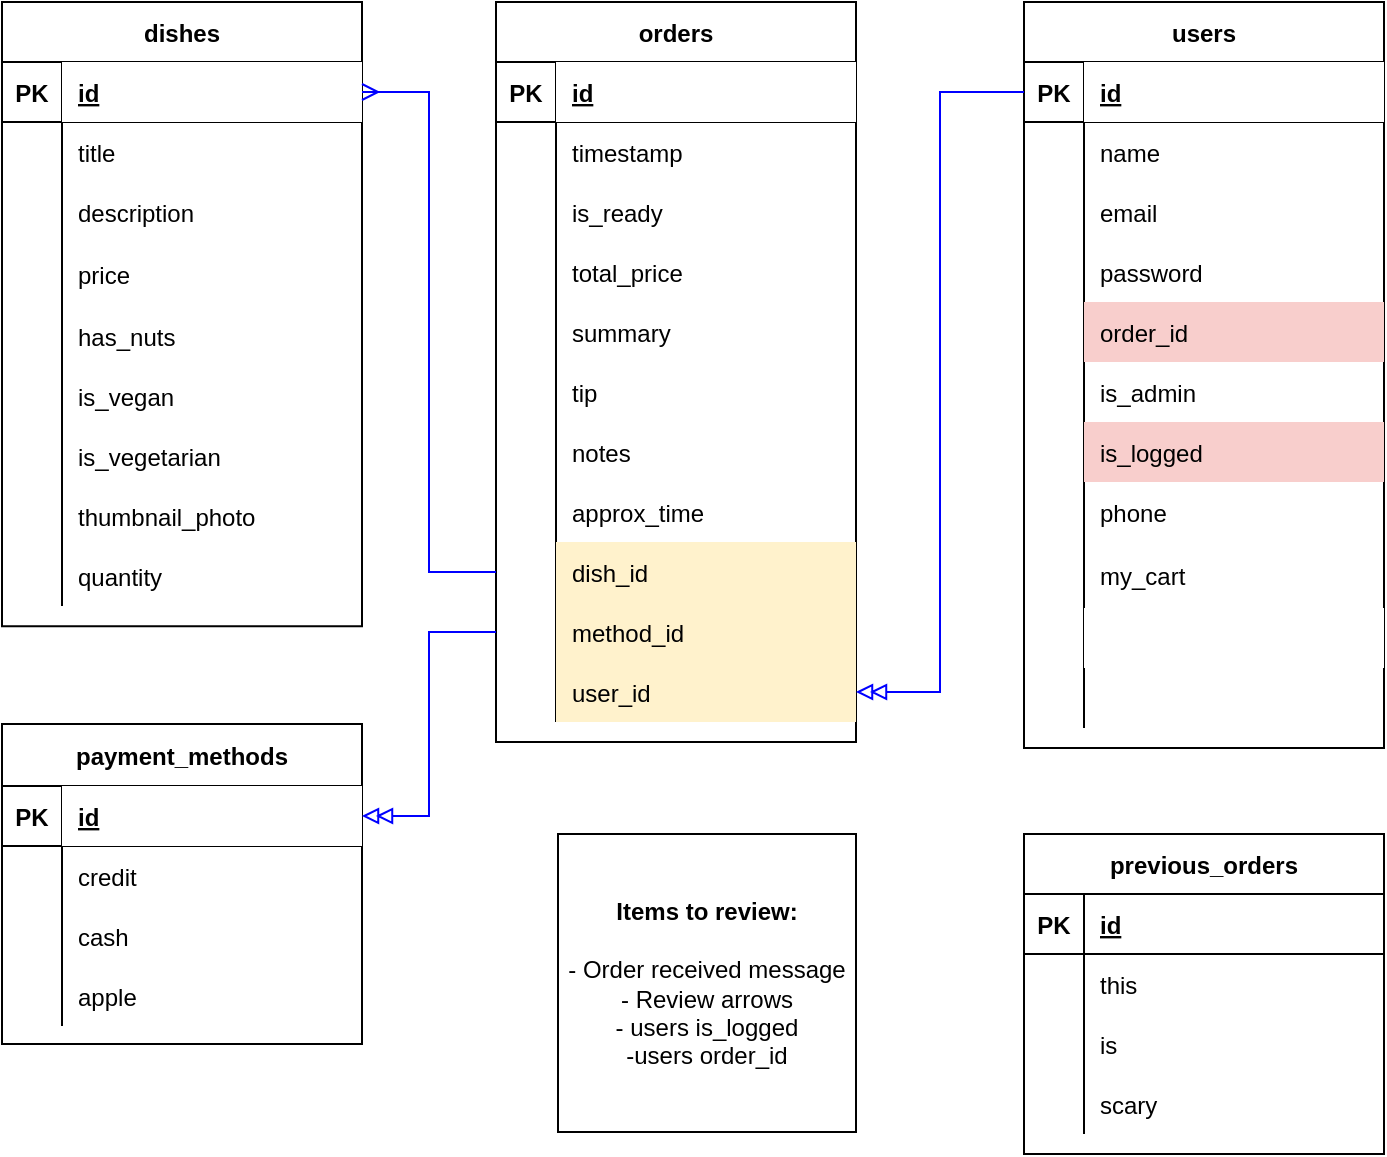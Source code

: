 <mxfile version="19.0.0" type="device"><diagram id="R2lEEEUBdFMjLlhIrx00" name="Page-1"><mxGraphModel dx="1106" dy="783" grid="0" gridSize="10" guides="1" tooltips="1" connect="1" arrows="1" fold="1" page="1" pageScale="1" pageWidth="850" pageHeight="1100" math="0" shadow="0" extFonts="Permanent Marker^https://fonts.googleapis.com/css?family=Permanent+Marker"><root><mxCell id="0"/><mxCell id="1" parent="0"/><mxCell id="Wqcod6n5LguFpWL9tVnC-1" value="users" style="shape=table;startSize=30;container=1;collapsible=1;childLayout=tableLayout;fixedRows=1;rowLines=0;fontStyle=1;align=center;resizeLast=1;" vertex="1" parent="1"><mxGeometry x="591" y="39" width="180" height="372.958" as="geometry"/></mxCell><mxCell id="Wqcod6n5LguFpWL9tVnC-2" value="" style="shape=tableRow;horizontal=0;startSize=0;swimlaneHead=0;swimlaneBody=0;fillColor=none;collapsible=0;dropTarget=0;points=[[0,0.5],[1,0.5]];portConstraint=eastwest;top=0;left=0;right=0;bottom=1;" vertex="1" parent="Wqcod6n5LguFpWL9tVnC-1"><mxGeometry y="30" width="180" height="30" as="geometry"/></mxCell><mxCell id="Wqcod6n5LguFpWL9tVnC-3" value="PK" style="shape=partialRectangle;connectable=0;fillColor=none;top=0;left=0;bottom=0;right=0;fontStyle=1;overflow=hidden;" vertex="1" parent="Wqcod6n5LguFpWL9tVnC-2"><mxGeometry width="30" height="30" as="geometry"><mxRectangle width="30" height="30" as="alternateBounds"/></mxGeometry></mxCell><mxCell id="Wqcod6n5LguFpWL9tVnC-4" value="id" style="shape=partialRectangle;connectable=0;top=0;left=0;bottom=0;right=0;align=left;spacingLeft=6;fontStyle=5;overflow=hidden;" vertex="1" parent="Wqcod6n5LguFpWL9tVnC-2"><mxGeometry x="30" width="150" height="30" as="geometry"><mxRectangle width="150" height="30" as="alternateBounds"/></mxGeometry></mxCell><mxCell id="Wqcod6n5LguFpWL9tVnC-5" value="" style="shape=tableRow;horizontal=0;startSize=0;swimlaneHead=0;swimlaneBody=0;fillColor=none;collapsible=0;dropTarget=0;points=[[0,0.5],[1,0.5]];portConstraint=eastwest;top=0;left=0;right=0;bottom=0;" vertex="1" parent="Wqcod6n5LguFpWL9tVnC-1"><mxGeometry y="60" width="180" height="30" as="geometry"/></mxCell><mxCell id="Wqcod6n5LguFpWL9tVnC-6" value="" style="shape=partialRectangle;connectable=0;fillColor=none;top=0;left=0;bottom=0;right=0;editable=1;overflow=hidden;" vertex="1" parent="Wqcod6n5LguFpWL9tVnC-5"><mxGeometry width="30" height="30" as="geometry"><mxRectangle width="30" height="30" as="alternateBounds"/></mxGeometry></mxCell><mxCell id="Wqcod6n5LguFpWL9tVnC-7" value="name" style="shape=partialRectangle;connectable=0;fillColor=none;top=0;left=0;bottom=0;right=0;align=left;spacingLeft=6;overflow=hidden;" vertex="1" parent="Wqcod6n5LguFpWL9tVnC-5"><mxGeometry x="30" width="150" height="30" as="geometry"><mxRectangle width="150" height="30" as="alternateBounds"/></mxGeometry></mxCell><mxCell id="Wqcod6n5LguFpWL9tVnC-8" value="" style="shape=tableRow;horizontal=0;startSize=0;swimlaneHead=0;swimlaneBody=0;fillColor=none;collapsible=0;dropTarget=0;points=[[0,0.5],[1,0.5]];portConstraint=eastwest;top=0;left=0;right=0;bottom=0;" vertex="1" parent="Wqcod6n5LguFpWL9tVnC-1"><mxGeometry y="90" width="180" height="30" as="geometry"/></mxCell><mxCell id="Wqcod6n5LguFpWL9tVnC-9" value="" style="shape=partialRectangle;connectable=0;fillColor=none;top=0;left=0;bottom=0;right=0;editable=1;overflow=hidden;" vertex="1" parent="Wqcod6n5LguFpWL9tVnC-8"><mxGeometry width="30" height="30" as="geometry"><mxRectangle width="30" height="30" as="alternateBounds"/></mxGeometry></mxCell><mxCell id="Wqcod6n5LguFpWL9tVnC-10" value="email" style="shape=partialRectangle;connectable=0;fillColor=none;top=0;left=0;bottom=0;right=0;align=left;spacingLeft=6;overflow=hidden;" vertex="1" parent="Wqcod6n5LguFpWL9tVnC-8"><mxGeometry x="30" width="150" height="30" as="geometry"><mxRectangle width="150" height="30" as="alternateBounds"/></mxGeometry></mxCell><mxCell id="Wqcod6n5LguFpWL9tVnC-11" value="" style="shape=tableRow;horizontal=0;startSize=0;swimlaneHead=0;swimlaneBody=0;fillColor=none;collapsible=0;dropTarget=0;points=[[0,0.5],[1,0.5]];portConstraint=eastwest;top=0;left=0;right=0;bottom=0;" vertex="1" parent="Wqcod6n5LguFpWL9tVnC-1"><mxGeometry y="120" width="180" height="30" as="geometry"/></mxCell><mxCell id="Wqcod6n5LguFpWL9tVnC-12" value="" style="shape=partialRectangle;connectable=0;fillColor=none;top=0;left=0;bottom=0;right=0;editable=1;overflow=hidden;" vertex="1" parent="Wqcod6n5LguFpWL9tVnC-11"><mxGeometry width="30" height="30" as="geometry"><mxRectangle width="30" height="30" as="alternateBounds"/></mxGeometry></mxCell><mxCell id="Wqcod6n5LguFpWL9tVnC-13" value="password" style="shape=partialRectangle;connectable=0;fillColor=none;top=0;left=0;bottom=0;right=0;align=left;spacingLeft=6;overflow=hidden;" vertex="1" parent="Wqcod6n5LguFpWL9tVnC-11"><mxGeometry x="30" width="150" height="30" as="geometry"><mxRectangle width="150" height="30" as="alternateBounds"/></mxGeometry></mxCell><mxCell id="Wqcod6n5LguFpWL9tVnC-40" style="shape=tableRow;horizontal=0;startSize=0;swimlaneHead=0;swimlaneBody=0;fillColor=none;collapsible=0;dropTarget=0;points=[[0,0.5],[1,0.5]];portConstraint=eastwest;top=0;left=0;right=0;bottom=0;" vertex="1" parent="Wqcod6n5LguFpWL9tVnC-1"><mxGeometry y="150" width="180" height="30" as="geometry"/></mxCell><mxCell id="Wqcod6n5LguFpWL9tVnC-41" style="shape=partialRectangle;connectable=0;fillColor=none;top=0;left=0;bottom=0;right=0;editable=1;overflow=hidden;" vertex="1" parent="Wqcod6n5LguFpWL9tVnC-40"><mxGeometry width="30" height="30" as="geometry"><mxRectangle width="30" height="30" as="alternateBounds"/></mxGeometry></mxCell><mxCell id="Wqcod6n5LguFpWL9tVnC-42" value="order_id" style="shape=partialRectangle;connectable=0;fillColor=#f8cecc;top=0;left=0;bottom=0;right=0;align=left;spacingLeft=6;overflow=hidden;strokeColor=#b85450;" vertex="1" parent="Wqcod6n5LguFpWL9tVnC-40"><mxGeometry x="30" width="150" height="30" as="geometry"><mxRectangle width="150" height="30" as="alternateBounds"/></mxGeometry></mxCell><mxCell id="Wqcod6n5LguFpWL9tVnC-43" style="shape=tableRow;horizontal=0;startSize=0;swimlaneHead=0;swimlaneBody=0;fillColor=none;collapsible=0;dropTarget=0;points=[[0,0.5],[1,0.5]];portConstraint=eastwest;top=0;left=0;right=0;bottom=0;" vertex="1" parent="Wqcod6n5LguFpWL9tVnC-1"><mxGeometry y="180" width="180" height="30" as="geometry"/></mxCell><mxCell id="Wqcod6n5LguFpWL9tVnC-44" style="shape=partialRectangle;connectable=0;fillColor=none;top=0;left=0;bottom=0;right=0;editable=1;overflow=hidden;" vertex="1" parent="Wqcod6n5LguFpWL9tVnC-43"><mxGeometry width="30" height="30" as="geometry"><mxRectangle width="30" height="30" as="alternateBounds"/></mxGeometry></mxCell><mxCell id="Wqcod6n5LguFpWL9tVnC-45" value="is_admin" style="shape=partialRectangle;connectable=0;fillColor=none;top=0;left=0;bottom=0;right=0;align=left;spacingLeft=6;overflow=hidden;" vertex="1" parent="Wqcod6n5LguFpWL9tVnC-43"><mxGeometry x="30" width="150" height="30" as="geometry"><mxRectangle width="150" height="30" as="alternateBounds"/></mxGeometry></mxCell><mxCell id="Wqcod6n5LguFpWL9tVnC-46" style="shape=tableRow;horizontal=0;startSize=0;swimlaneHead=0;swimlaneBody=0;fillColor=none;collapsible=0;dropTarget=0;points=[[0,0.5],[1,0.5]];portConstraint=eastwest;top=0;left=0;right=0;bottom=0;" vertex="1" parent="Wqcod6n5LguFpWL9tVnC-1"><mxGeometry y="210" width="180" height="30" as="geometry"/></mxCell><mxCell id="Wqcod6n5LguFpWL9tVnC-47" style="shape=partialRectangle;connectable=0;fillColor=none;top=0;left=0;bottom=0;right=0;editable=1;overflow=hidden;" vertex="1" parent="Wqcod6n5LguFpWL9tVnC-46"><mxGeometry width="30" height="30" as="geometry"><mxRectangle width="30" height="30" as="alternateBounds"/></mxGeometry></mxCell><mxCell id="Wqcod6n5LguFpWL9tVnC-48" value="is_logged" style="shape=partialRectangle;connectable=0;fillColor=#f8cecc;top=0;left=0;bottom=0;right=0;align=left;spacingLeft=6;overflow=hidden;strokeColor=#b85450;" vertex="1" parent="Wqcod6n5LguFpWL9tVnC-46"><mxGeometry x="30" width="150" height="30" as="geometry"><mxRectangle width="150" height="30" as="alternateBounds"/></mxGeometry></mxCell><mxCell id="Wqcod6n5LguFpWL9tVnC-77" style="shape=tableRow;horizontal=0;startSize=0;swimlaneHead=0;swimlaneBody=0;fillColor=none;collapsible=0;dropTarget=0;points=[[0,0.5],[1,0.5]];portConstraint=eastwest;top=0;left=0;right=0;bottom=0;" vertex="1" parent="Wqcod6n5LguFpWL9tVnC-1"><mxGeometry y="240" width="180" height="30" as="geometry"/></mxCell><mxCell id="Wqcod6n5LguFpWL9tVnC-78" style="shape=partialRectangle;connectable=0;fillColor=none;top=0;left=0;bottom=0;right=0;editable=1;overflow=hidden;" vertex="1" parent="Wqcod6n5LguFpWL9tVnC-77"><mxGeometry width="30" height="30" as="geometry"><mxRectangle width="30" height="30" as="alternateBounds"/></mxGeometry></mxCell><mxCell id="Wqcod6n5LguFpWL9tVnC-79" value="phone" style="shape=partialRectangle;connectable=0;fillColor=none;top=0;left=0;bottom=0;right=0;align=left;spacingLeft=6;overflow=hidden;" vertex="1" parent="Wqcod6n5LguFpWL9tVnC-77"><mxGeometry x="30" width="150" height="30" as="geometry"><mxRectangle width="150" height="30" as="alternateBounds"/></mxGeometry></mxCell><mxCell id="Wqcod6n5LguFpWL9tVnC-80" style="shape=tableRow;horizontal=0;startSize=0;swimlaneHead=0;swimlaneBody=0;fillColor=none;collapsible=0;dropTarget=0;points=[[0,0.5],[1,0.5]];portConstraint=eastwest;top=0;left=0;right=0;bottom=0;" vertex="1" parent="Wqcod6n5LguFpWL9tVnC-1"><mxGeometry y="270" width="180" height="33" as="geometry"/></mxCell><mxCell id="Wqcod6n5LguFpWL9tVnC-81" style="shape=partialRectangle;connectable=0;fillColor=none;top=0;left=0;bottom=0;right=0;editable=1;overflow=hidden;" vertex="1" parent="Wqcod6n5LguFpWL9tVnC-80"><mxGeometry width="30" height="33" as="geometry"><mxRectangle width="30" height="33" as="alternateBounds"/></mxGeometry></mxCell><mxCell id="Wqcod6n5LguFpWL9tVnC-82" value="my_cart" style="shape=partialRectangle;connectable=0;fillColor=none;top=0;left=0;bottom=0;right=0;align=left;spacingLeft=6;overflow=hidden;" vertex="1" parent="Wqcod6n5LguFpWL9tVnC-80"><mxGeometry x="30" width="150" height="33" as="geometry"><mxRectangle width="150" height="33" as="alternateBounds"/></mxGeometry></mxCell><mxCell id="Wqcod6n5LguFpWL9tVnC-83" style="shape=tableRow;horizontal=0;startSize=0;swimlaneHead=0;swimlaneBody=0;fillColor=none;collapsible=0;dropTarget=0;points=[[0,0.5],[1,0.5]];portConstraint=eastwest;top=0;left=0;right=0;bottom=0;" vertex="1" parent="Wqcod6n5LguFpWL9tVnC-1"><mxGeometry y="303" width="180" height="30" as="geometry"/></mxCell><mxCell id="Wqcod6n5LguFpWL9tVnC-84" style="shape=partialRectangle;connectable=0;fillColor=none;top=0;left=0;bottom=0;right=0;editable=1;overflow=hidden;" vertex="1" parent="Wqcod6n5LguFpWL9tVnC-83"><mxGeometry width="30" height="30" as="geometry"><mxRectangle width="30" height="30" as="alternateBounds"/></mxGeometry></mxCell><mxCell id="Wqcod6n5LguFpWL9tVnC-85" value="" style="shape=partialRectangle;connectable=0;top=0;left=0;bottom=0;right=0;align=left;spacingLeft=6;overflow=hidden;" vertex="1" parent="Wqcod6n5LguFpWL9tVnC-83"><mxGeometry x="30" width="150" height="30" as="geometry"><mxRectangle width="150" height="30" as="alternateBounds"/></mxGeometry></mxCell><mxCell id="Wqcod6n5LguFpWL9tVnC-86" style="shape=tableRow;horizontal=0;startSize=0;swimlaneHead=0;swimlaneBody=0;fillColor=none;collapsible=0;dropTarget=0;points=[[0,0.5],[1,0.5]];portConstraint=eastwest;top=0;left=0;right=0;bottom=0;" vertex="1" parent="Wqcod6n5LguFpWL9tVnC-1"><mxGeometry y="333" width="180" height="30" as="geometry"/></mxCell><mxCell id="Wqcod6n5LguFpWL9tVnC-87" style="shape=partialRectangle;connectable=0;fillColor=none;top=0;left=0;bottom=0;right=0;editable=1;overflow=hidden;" vertex="1" parent="Wqcod6n5LguFpWL9tVnC-86"><mxGeometry width="30" height="30" as="geometry"><mxRectangle width="30" height="30" as="alternateBounds"/></mxGeometry></mxCell><mxCell id="Wqcod6n5LguFpWL9tVnC-88" style="shape=partialRectangle;connectable=0;fillColor=none;top=0;left=0;bottom=0;right=0;align=left;spacingLeft=6;overflow=hidden;" vertex="1" parent="Wqcod6n5LguFpWL9tVnC-86"><mxGeometry x="30" width="150" height="30" as="geometry"><mxRectangle width="150" height="30" as="alternateBounds"/></mxGeometry></mxCell><mxCell id="Wqcod6n5LguFpWL9tVnC-14" value="dishes" style="shape=table;startSize=30;container=1;collapsible=1;childLayout=tableLayout;fixedRows=1;rowLines=0;fontStyle=1;align=center;resizeLast=1;" vertex="1" parent="1"><mxGeometry x="80" y="39" width="180" height="312.125" as="geometry"/></mxCell><mxCell id="Wqcod6n5LguFpWL9tVnC-15" value="" style="shape=tableRow;horizontal=0;startSize=0;swimlaneHead=0;swimlaneBody=0;fillColor=none;collapsible=0;dropTarget=0;points=[[0,0.5],[1,0.5]];portConstraint=eastwest;top=0;left=0;right=0;bottom=1;" vertex="1" parent="Wqcod6n5LguFpWL9tVnC-14"><mxGeometry y="30" width="180" height="30" as="geometry"/></mxCell><mxCell id="Wqcod6n5LguFpWL9tVnC-16" value="PK" style="shape=partialRectangle;connectable=0;fillColor=none;top=0;left=0;bottom=0;right=0;fontStyle=1;overflow=hidden;" vertex="1" parent="Wqcod6n5LguFpWL9tVnC-15"><mxGeometry width="30" height="30" as="geometry"><mxRectangle width="30" height="30" as="alternateBounds"/></mxGeometry></mxCell><mxCell id="Wqcod6n5LguFpWL9tVnC-17" value="id" style="shape=partialRectangle;connectable=0;top=0;left=0;bottom=0;right=0;align=left;spacingLeft=6;fontStyle=5;overflow=hidden;" vertex="1" parent="Wqcod6n5LguFpWL9tVnC-15"><mxGeometry x="30" width="150" height="30" as="geometry"><mxRectangle width="150" height="30" as="alternateBounds"/></mxGeometry></mxCell><mxCell id="Wqcod6n5LguFpWL9tVnC-18" value="" style="shape=tableRow;horizontal=0;startSize=0;swimlaneHead=0;swimlaneBody=0;fillColor=none;collapsible=0;dropTarget=0;points=[[0,0.5],[1,0.5]];portConstraint=eastwest;top=0;left=0;right=0;bottom=0;" vertex="1" parent="Wqcod6n5LguFpWL9tVnC-14"><mxGeometry y="60" width="180" height="30" as="geometry"/></mxCell><mxCell id="Wqcod6n5LguFpWL9tVnC-19" value="" style="shape=partialRectangle;connectable=0;fillColor=none;top=0;left=0;bottom=0;right=0;editable=1;overflow=hidden;" vertex="1" parent="Wqcod6n5LguFpWL9tVnC-18"><mxGeometry width="30" height="30" as="geometry"><mxRectangle width="30" height="30" as="alternateBounds"/></mxGeometry></mxCell><mxCell id="Wqcod6n5LguFpWL9tVnC-20" value="title" style="shape=partialRectangle;connectable=0;fillColor=none;top=0;left=0;bottom=0;right=0;align=left;spacingLeft=6;overflow=hidden;" vertex="1" parent="Wqcod6n5LguFpWL9tVnC-18"><mxGeometry x="30" width="150" height="30" as="geometry"><mxRectangle width="150" height="30" as="alternateBounds"/></mxGeometry></mxCell><mxCell id="Wqcod6n5LguFpWL9tVnC-21" value="" style="shape=tableRow;horizontal=0;startSize=0;swimlaneHead=0;swimlaneBody=0;fillColor=none;collapsible=0;dropTarget=0;points=[[0,0.5],[1,0.5]];portConstraint=eastwest;top=0;left=0;right=0;bottom=0;" vertex="1" parent="Wqcod6n5LguFpWL9tVnC-14"><mxGeometry y="90" width="180" height="30" as="geometry"/></mxCell><mxCell id="Wqcod6n5LguFpWL9tVnC-22" value="" style="shape=partialRectangle;connectable=0;fillColor=none;top=0;left=0;bottom=0;right=0;editable=1;overflow=hidden;" vertex="1" parent="Wqcod6n5LguFpWL9tVnC-21"><mxGeometry width="30" height="30" as="geometry"><mxRectangle width="30" height="30" as="alternateBounds"/></mxGeometry></mxCell><mxCell id="Wqcod6n5LguFpWL9tVnC-23" value="description" style="shape=partialRectangle;connectable=0;fillColor=none;top=0;left=0;bottom=0;right=0;align=left;spacingLeft=6;overflow=hidden;" vertex="1" parent="Wqcod6n5LguFpWL9tVnC-21"><mxGeometry x="30" width="150" height="30" as="geometry"><mxRectangle width="150" height="30" as="alternateBounds"/></mxGeometry></mxCell><mxCell id="Wqcod6n5LguFpWL9tVnC-24" value="" style="shape=tableRow;horizontal=0;startSize=0;swimlaneHead=0;swimlaneBody=0;fillColor=none;collapsible=0;dropTarget=0;points=[[0,0.5],[1,0.5]];portConstraint=eastwest;top=0;left=0;right=0;bottom=0;" vertex="1" parent="Wqcod6n5LguFpWL9tVnC-14"><mxGeometry y="120" width="180" height="32" as="geometry"/></mxCell><mxCell id="Wqcod6n5LguFpWL9tVnC-25" value="" style="shape=partialRectangle;connectable=0;fillColor=none;top=0;left=0;bottom=0;right=0;editable=1;overflow=hidden;" vertex="1" parent="Wqcod6n5LguFpWL9tVnC-24"><mxGeometry width="30" height="32" as="geometry"><mxRectangle width="30" height="32" as="alternateBounds"/></mxGeometry></mxCell><mxCell id="Wqcod6n5LguFpWL9tVnC-26" value="price" style="shape=partialRectangle;connectable=0;fillColor=none;top=0;left=0;bottom=0;right=0;align=left;spacingLeft=6;overflow=hidden;" vertex="1" parent="Wqcod6n5LguFpWL9tVnC-24"><mxGeometry x="30" width="150" height="32" as="geometry"><mxRectangle width="150" height="32" as="alternateBounds"/></mxGeometry></mxCell><mxCell id="Wqcod6n5LguFpWL9tVnC-50" style="shape=tableRow;horizontal=0;startSize=0;swimlaneHead=0;swimlaneBody=0;fillColor=none;collapsible=0;dropTarget=0;points=[[0,0.5],[1,0.5]];portConstraint=eastwest;top=0;left=0;right=0;bottom=0;" vertex="1" parent="Wqcod6n5LguFpWL9tVnC-14"><mxGeometry y="152" width="180" height="30" as="geometry"/></mxCell><mxCell id="Wqcod6n5LguFpWL9tVnC-51" style="shape=partialRectangle;connectable=0;fillColor=none;top=0;left=0;bottom=0;right=0;editable=1;overflow=hidden;" vertex="1" parent="Wqcod6n5LguFpWL9tVnC-50"><mxGeometry width="30" height="30" as="geometry"><mxRectangle width="30" height="30" as="alternateBounds"/></mxGeometry></mxCell><mxCell id="Wqcod6n5LguFpWL9tVnC-52" value="has_nuts" style="shape=partialRectangle;connectable=0;fillColor=none;top=0;left=0;bottom=0;right=0;align=left;spacingLeft=6;overflow=hidden;" vertex="1" parent="Wqcod6n5LguFpWL9tVnC-50"><mxGeometry x="30" width="150" height="30" as="geometry"><mxRectangle width="150" height="30" as="alternateBounds"/></mxGeometry></mxCell><mxCell id="Wqcod6n5LguFpWL9tVnC-53" style="shape=tableRow;horizontal=0;startSize=0;swimlaneHead=0;swimlaneBody=0;fillColor=none;collapsible=0;dropTarget=0;points=[[0,0.5],[1,0.5]];portConstraint=eastwest;top=0;left=0;right=0;bottom=0;" vertex="1" parent="Wqcod6n5LguFpWL9tVnC-14"><mxGeometry y="182" width="180" height="30" as="geometry"/></mxCell><mxCell id="Wqcod6n5LguFpWL9tVnC-54" style="shape=partialRectangle;connectable=0;fillColor=none;top=0;left=0;bottom=0;right=0;editable=1;overflow=hidden;" vertex="1" parent="Wqcod6n5LguFpWL9tVnC-53"><mxGeometry width="30" height="30" as="geometry"><mxRectangle width="30" height="30" as="alternateBounds"/></mxGeometry></mxCell><mxCell id="Wqcod6n5LguFpWL9tVnC-55" value="is_vegan" style="shape=partialRectangle;connectable=0;fillColor=none;top=0;left=0;bottom=0;right=0;align=left;spacingLeft=6;overflow=hidden;" vertex="1" parent="Wqcod6n5LguFpWL9tVnC-53"><mxGeometry x="30" width="150" height="30" as="geometry"><mxRectangle width="150" height="30" as="alternateBounds"/></mxGeometry></mxCell><mxCell id="Wqcod6n5LguFpWL9tVnC-56" style="shape=tableRow;horizontal=0;startSize=0;swimlaneHead=0;swimlaneBody=0;fillColor=none;collapsible=0;dropTarget=0;points=[[0,0.5],[1,0.5]];portConstraint=eastwest;top=0;left=0;right=0;bottom=0;" vertex="1" parent="Wqcod6n5LguFpWL9tVnC-14"><mxGeometry y="212" width="180" height="30" as="geometry"/></mxCell><mxCell id="Wqcod6n5LguFpWL9tVnC-57" style="shape=partialRectangle;connectable=0;fillColor=none;top=0;left=0;bottom=0;right=0;editable=1;overflow=hidden;" vertex="1" parent="Wqcod6n5LguFpWL9tVnC-56"><mxGeometry width="30" height="30" as="geometry"><mxRectangle width="30" height="30" as="alternateBounds"/></mxGeometry></mxCell><mxCell id="Wqcod6n5LguFpWL9tVnC-58" value="is_vegetarian" style="shape=partialRectangle;connectable=0;fillColor=none;top=0;left=0;bottom=0;right=0;align=left;spacingLeft=6;overflow=hidden;" vertex="1" parent="Wqcod6n5LguFpWL9tVnC-56"><mxGeometry x="30" width="150" height="30" as="geometry"><mxRectangle width="150" height="30" as="alternateBounds"/></mxGeometry></mxCell><mxCell id="Wqcod6n5LguFpWL9tVnC-59" style="shape=tableRow;horizontal=0;startSize=0;swimlaneHead=0;swimlaneBody=0;fillColor=none;collapsible=0;dropTarget=0;points=[[0,0.5],[1,0.5]];portConstraint=eastwest;top=0;left=0;right=0;bottom=0;" vertex="1" parent="Wqcod6n5LguFpWL9tVnC-14"><mxGeometry y="242" width="180" height="30" as="geometry"/></mxCell><mxCell id="Wqcod6n5LguFpWL9tVnC-60" style="shape=partialRectangle;connectable=0;fillColor=none;top=0;left=0;bottom=0;right=0;editable=1;overflow=hidden;" vertex="1" parent="Wqcod6n5LguFpWL9tVnC-59"><mxGeometry width="30" height="30" as="geometry"><mxRectangle width="30" height="30" as="alternateBounds"/></mxGeometry></mxCell><mxCell id="Wqcod6n5LguFpWL9tVnC-61" value="thumbnail_photo" style="shape=partialRectangle;connectable=0;fillColor=none;top=0;left=0;bottom=0;right=0;align=left;spacingLeft=6;overflow=hidden;" vertex="1" parent="Wqcod6n5LguFpWL9tVnC-59"><mxGeometry x="30" width="150" height="30" as="geometry"><mxRectangle width="150" height="30" as="alternateBounds"/></mxGeometry></mxCell><mxCell id="Wqcod6n5LguFpWL9tVnC-62" style="shape=tableRow;horizontal=0;startSize=0;swimlaneHead=0;swimlaneBody=0;fillColor=none;collapsible=0;dropTarget=0;points=[[0,0.5],[1,0.5]];portConstraint=eastwest;top=0;left=0;right=0;bottom=0;" vertex="1" parent="Wqcod6n5LguFpWL9tVnC-14"><mxGeometry y="272" width="180" height="30" as="geometry"/></mxCell><mxCell id="Wqcod6n5LguFpWL9tVnC-63" style="shape=partialRectangle;connectable=0;fillColor=none;top=0;left=0;bottom=0;right=0;editable=1;overflow=hidden;" vertex="1" parent="Wqcod6n5LguFpWL9tVnC-62"><mxGeometry width="30" height="30" as="geometry"><mxRectangle width="30" height="30" as="alternateBounds"/></mxGeometry></mxCell><mxCell id="Wqcod6n5LguFpWL9tVnC-64" value="quantity" style="shape=partialRectangle;connectable=0;fillColor=none;top=0;left=0;bottom=0;right=0;align=left;spacingLeft=6;overflow=hidden;" vertex="1" parent="Wqcod6n5LguFpWL9tVnC-62"><mxGeometry x="30" width="150" height="30" as="geometry"><mxRectangle width="150" height="30" as="alternateBounds"/></mxGeometry></mxCell><mxCell id="Wqcod6n5LguFpWL9tVnC-27" value="orders" style="shape=table;startSize=30;container=1;collapsible=1;childLayout=tableLayout;fixedRows=1;rowLines=0;fontStyle=1;align=center;resizeLast=1;" vertex="1" parent="1"><mxGeometry x="327" y="39" width="180" height="370" as="geometry"/></mxCell><mxCell id="Wqcod6n5LguFpWL9tVnC-28" value="" style="shape=tableRow;horizontal=0;startSize=0;swimlaneHead=0;swimlaneBody=0;fillColor=none;collapsible=0;dropTarget=0;points=[[0,0.5],[1,0.5]];portConstraint=eastwest;top=0;left=0;right=0;bottom=1;" vertex="1" parent="Wqcod6n5LguFpWL9tVnC-27"><mxGeometry y="30" width="180" height="30" as="geometry"/></mxCell><mxCell id="Wqcod6n5LguFpWL9tVnC-29" value="PK" style="shape=partialRectangle;connectable=0;fillColor=none;top=0;left=0;bottom=0;right=0;fontStyle=1;overflow=hidden;" vertex="1" parent="Wqcod6n5LguFpWL9tVnC-28"><mxGeometry width="30" height="30" as="geometry"><mxRectangle width="30" height="30" as="alternateBounds"/></mxGeometry></mxCell><mxCell id="Wqcod6n5LguFpWL9tVnC-30" value="id" style="shape=partialRectangle;connectable=0;top=0;left=0;bottom=0;right=0;align=left;spacingLeft=6;fontStyle=5;overflow=hidden;" vertex="1" parent="Wqcod6n5LguFpWL9tVnC-28"><mxGeometry x="30" width="150" height="30" as="geometry"><mxRectangle width="150" height="30" as="alternateBounds"/></mxGeometry></mxCell><mxCell id="Wqcod6n5LguFpWL9tVnC-124" style="shape=tableRow;horizontal=0;startSize=0;swimlaneHead=0;swimlaneBody=0;fillColor=none;collapsible=0;dropTarget=0;points=[[0,0.5],[1,0.5]];portConstraint=eastwest;top=0;left=0;right=0;bottom=0;" vertex="1" parent="Wqcod6n5LguFpWL9tVnC-27"><mxGeometry y="60" width="180" height="30" as="geometry"/></mxCell><mxCell id="Wqcod6n5LguFpWL9tVnC-125" style="shape=partialRectangle;connectable=0;fillColor=none;top=0;left=0;bottom=0;right=0;editable=1;overflow=hidden;" vertex="1" parent="Wqcod6n5LguFpWL9tVnC-124"><mxGeometry width="30" height="30" as="geometry"><mxRectangle width="30" height="30" as="alternateBounds"/></mxGeometry></mxCell><mxCell id="Wqcod6n5LguFpWL9tVnC-126" value="timestamp" style="shape=partialRectangle;connectable=0;fillColor=none;top=0;left=0;bottom=0;right=0;align=left;spacingLeft=6;overflow=hidden;" vertex="1" parent="Wqcod6n5LguFpWL9tVnC-124"><mxGeometry x="30" width="150" height="30" as="geometry"><mxRectangle width="150" height="30" as="alternateBounds"/></mxGeometry></mxCell><mxCell id="Wqcod6n5LguFpWL9tVnC-31" value="" style="shape=tableRow;horizontal=0;startSize=0;swimlaneHead=0;swimlaneBody=0;fillColor=none;collapsible=0;dropTarget=0;points=[[0,0.5],[1,0.5]];portConstraint=eastwest;top=0;left=0;right=0;bottom=0;" vertex="1" parent="Wqcod6n5LguFpWL9tVnC-27"><mxGeometry y="90" width="180" height="30" as="geometry"/></mxCell><mxCell id="Wqcod6n5LguFpWL9tVnC-32" value="" style="shape=partialRectangle;connectable=0;fillColor=none;top=0;left=0;bottom=0;right=0;editable=1;overflow=hidden;" vertex="1" parent="Wqcod6n5LguFpWL9tVnC-31"><mxGeometry width="30" height="30" as="geometry"><mxRectangle width="30" height="30" as="alternateBounds"/></mxGeometry></mxCell><mxCell id="Wqcod6n5LguFpWL9tVnC-33" value="is_ready" style="shape=partialRectangle;connectable=0;fillColor=none;top=0;left=0;bottom=0;right=0;align=left;spacingLeft=6;overflow=hidden;" vertex="1" parent="Wqcod6n5LguFpWL9tVnC-31"><mxGeometry x="30" width="150" height="30" as="geometry"><mxRectangle width="150" height="30" as="alternateBounds"/></mxGeometry></mxCell><mxCell id="Wqcod6n5LguFpWL9tVnC-34" value="" style="shape=tableRow;horizontal=0;startSize=0;swimlaneHead=0;swimlaneBody=0;fillColor=none;collapsible=0;dropTarget=0;points=[[0,0.5],[1,0.5]];portConstraint=eastwest;top=0;left=0;right=0;bottom=0;" vertex="1" parent="Wqcod6n5LguFpWL9tVnC-27"><mxGeometry y="120" width="180" height="30" as="geometry"/></mxCell><mxCell id="Wqcod6n5LguFpWL9tVnC-35" value="" style="shape=partialRectangle;connectable=0;fillColor=none;top=0;left=0;bottom=0;right=0;editable=1;overflow=hidden;" vertex="1" parent="Wqcod6n5LguFpWL9tVnC-34"><mxGeometry width="30" height="30" as="geometry"><mxRectangle width="30" height="30" as="alternateBounds"/></mxGeometry></mxCell><mxCell id="Wqcod6n5LguFpWL9tVnC-36" value="total_price" style="shape=partialRectangle;connectable=0;fillColor=none;top=0;left=0;bottom=0;right=0;align=left;spacingLeft=6;overflow=hidden;" vertex="1" parent="Wqcod6n5LguFpWL9tVnC-34"><mxGeometry x="30" width="150" height="30" as="geometry"><mxRectangle width="150" height="30" as="alternateBounds"/></mxGeometry></mxCell><mxCell id="Wqcod6n5LguFpWL9tVnC-37" value="" style="shape=tableRow;horizontal=0;startSize=0;swimlaneHead=0;swimlaneBody=0;fillColor=none;collapsible=0;dropTarget=0;points=[[0,0.5],[1,0.5]];portConstraint=eastwest;top=0;left=0;right=0;bottom=0;" vertex="1" parent="Wqcod6n5LguFpWL9tVnC-27"><mxGeometry y="150" width="180" height="30" as="geometry"/></mxCell><mxCell id="Wqcod6n5LguFpWL9tVnC-38" value="" style="shape=partialRectangle;connectable=0;fillColor=none;top=0;left=0;bottom=0;right=0;editable=1;overflow=hidden;" vertex="1" parent="Wqcod6n5LguFpWL9tVnC-37"><mxGeometry width="30" height="30" as="geometry"><mxRectangle width="30" height="30" as="alternateBounds"/></mxGeometry></mxCell><mxCell id="Wqcod6n5LguFpWL9tVnC-39" value="summary" style="shape=partialRectangle;connectable=0;fillColor=none;top=0;left=0;bottom=0;right=0;align=left;spacingLeft=6;overflow=hidden;" vertex="1" parent="Wqcod6n5LguFpWL9tVnC-37"><mxGeometry x="30" width="150" height="30" as="geometry"><mxRectangle width="150" height="30" as="alternateBounds"/></mxGeometry></mxCell><mxCell id="Wqcod6n5LguFpWL9tVnC-74" style="shape=tableRow;horizontal=0;startSize=0;swimlaneHead=0;swimlaneBody=0;fillColor=none;collapsible=0;dropTarget=0;points=[[0,0.5],[1,0.5]];portConstraint=eastwest;top=0;left=0;right=0;bottom=0;" vertex="1" parent="Wqcod6n5LguFpWL9tVnC-27"><mxGeometry y="180" width="180" height="30" as="geometry"/></mxCell><mxCell id="Wqcod6n5LguFpWL9tVnC-75" style="shape=partialRectangle;connectable=0;fillColor=none;top=0;left=0;bottom=0;right=0;editable=1;overflow=hidden;" vertex="1" parent="Wqcod6n5LguFpWL9tVnC-74"><mxGeometry width="30" height="30" as="geometry"><mxRectangle width="30" height="30" as="alternateBounds"/></mxGeometry></mxCell><mxCell id="Wqcod6n5LguFpWL9tVnC-76" value="tip" style="shape=partialRectangle;connectable=0;fillColor=none;top=0;left=0;bottom=0;right=0;align=left;spacingLeft=6;overflow=hidden;" vertex="1" parent="Wqcod6n5LguFpWL9tVnC-74"><mxGeometry x="30" width="150" height="30" as="geometry"><mxRectangle width="150" height="30" as="alternateBounds"/></mxGeometry></mxCell><mxCell id="Wqcod6n5LguFpWL9tVnC-71" style="shape=tableRow;horizontal=0;startSize=0;swimlaneHead=0;swimlaneBody=0;fillColor=none;collapsible=0;dropTarget=0;points=[[0,0.5],[1,0.5]];portConstraint=eastwest;top=0;left=0;right=0;bottom=0;" vertex="1" parent="Wqcod6n5LguFpWL9tVnC-27"><mxGeometry y="210" width="180" height="30" as="geometry"/></mxCell><mxCell id="Wqcod6n5LguFpWL9tVnC-72" style="shape=partialRectangle;connectable=0;fillColor=none;top=0;left=0;bottom=0;right=0;editable=1;overflow=hidden;" vertex="1" parent="Wqcod6n5LguFpWL9tVnC-71"><mxGeometry width="30" height="30" as="geometry"><mxRectangle width="30" height="30" as="alternateBounds"/></mxGeometry></mxCell><mxCell id="Wqcod6n5LguFpWL9tVnC-73" value="notes" style="shape=partialRectangle;connectable=0;fillColor=none;top=0;left=0;bottom=0;right=0;align=left;spacingLeft=6;overflow=hidden;" vertex="1" parent="Wqcod6n5LguFpWL9tVnC-71"><mxGeometry x="30" width="150" height="30" as="geometry"><mxRectangle width="150" height="30" as="alternateBounds"/></mxGeometry></mxCell><mxCell id="Wqcod6n5LguFpWL9tVnC-68" style="shape=tableRow;horizontal=0;startSize=0;swimlaneHead=0;swimlaneBody=0;fillColor=none;collapsible=0;dropTarget=0;points=[[0,0.5],[1,0.5]];portConstraint=eastwest;top=0;left=0;right=0;bottom=0;" vertex="1" parent="Wqcod6n5LguFpWL9tVnC-27"><mxGeometry y="240" width="180" height="30" as="geometry"/></mxCell><mxCell id="Wqcod6n5LguFpWL9tVnC-69" style="shape=partialRectangle;connectable=0;fillColor=none;top=0;left=0;bottom=0;right=0;editable=1;overflow=hidden;" vertex="1" parent="Wqcod6n5LguFpWL9tVnC-68"><mxGeometry width="30" height="30" as="geometry"><mxRectangle width="30" height="30" as="alternateBounds"/></mxGeometry></mxCell><mxCell id="Wqcod6n5LguFpWL9tVnC-70" value="approx_time" style="shape=partialRectangle;connectable=0;fillColor=none;top=0;left=0;bottom=0;right=0;align=left;spacingLeft=6;overflow=hidden;" vertex="1" parent="Wqcod6n5LguFpWL9tVnC-68"><mxGeometry x="30" width="150" height="30" as="geometry"><mxRectangle width="150" height="30" as="alternateBounds"/></mxGeometry></mxCell><mxCell id="Wqcod6n5LguFpWL9tVnC-129" style="shape=tableRow;horizontal=0;startSize=0;swimlaneHead=0;swimlaneBody=0;fillColor=none;collapsible=0;dropTarget=0;points=[[0,0.5],[1,0.5]];portConstraint=eastwest;top=0;left=0;right=0;bottom=0;" vertex="1" parent="Wqcod6n5LguFpWL9tVnC-27"><mxGeometry y="270" width="180" height="30" as="geometry"/></mxCell><mxCell id="Wqcod6n5LguFpWL9tVnC-130" style="shape=partialRectangle;connectable=0;fillColor=none;top=0;left=0;bottom=0;right=0;editable=1;overflow=hidden;" vertex="1" parent="Wqcod6n5LguFpWL9tVnC-129"><mxGeometry width="30" height="30" as="geometry"><mxRectangle width="30" height="30" as="alternateBounds"/></mxGeometry></mxCell><mxCell id="Wqcod6n5LguFpWL9tVnC-131" value="dish_id" style="shape=partialRectangle;connectable=0;fillColor=#fff2cc;top=0;left=0;bottom=0;right=0;align=left;spacingLeft=6;overflow=hidden;strokeColor=#d6b656;" vertex="1" parent="Wqcod6n5LguFpWL9tVnC-129"><mxGeometry x="30" width="150" height="30" as="geometry"><mxRectangle width="150" height="30" as="alternateBounds"/></mxGeometry></mxCell><mxCell id="Wqcod6n5LguFpWL9tVnC-136" style="shape=tableRow;horizontal=0;startSize=0;swimlaneHead=0;swimlaneBody=0;fillColor=none;collapsible=0;dropTarget=0;points=[[0,0.5],[1,0.5]];portConstraint=eastwest;top=0;left=0;right=0;bottom=0;" vertex="1" parent="Wqcod6n5LguFpWL9tVnC-27"><mxGeometry y="300" width="180" height="30" as="geometry"/></mxCell><mxCell id="Wqcod6n5LguFpWL9tVnC-137" style="shape=partialRectangle;connectable=0;fillColor=none;top=0;left=0;bottom=0;right=0;editable=1;overflow=hidden;" vertex="1" parent="Wqcod6n5LguFpWL9tVnC-136"><mxGeometry width="30" height="30" as="geometry"><mxRectangle width="30" height="30" as="alternateBounds"/></mxGeometry></mxCell><mxCell id="Wqcod6n5LguFpWL9tVnC-138" value="method_id" style="shape=partialRectangle;connectable=0;fillColor=#fff2cc;top=0;left=0;bottom=0;right=0;align=left;spacingLeft=6;overflow=hidden;strokeColor=#d6b656;" vertex="1" parent="Wqcod6n5LguFpWL9tVnC-136"><mxGeometry x="30" width="150" height="30" as="geometry"><mxRectangle width="150" height="30" as="alternateBounds"/></mxGeometry></mxCell><mxCell id="Wqcod6n5LguFpWL9tVnC-133" style="shape=tableRow;horizontal=0;startSize=0;swimlaneHead=0;swimlaneBody=0;fillColor=none;collapsible=0;dropTarget=0;points=[[0,0.5],[1,0.5]];portConstraint=eastwest;top=0;left=0;right=0;bottom=0;" vertex="1" parent="Wqcod6n5LguFpWL9tVnC-27"><mxGeometry y="330" width="180" height="30" as="geometry"/></mxCell><mxCell id="Wqcod6n5LguFpWL9tVnC-134" style="shape=partialRectangle;connectable=0;fillColor=none;top=0;left=0;bottom=0;right=0;editable=1;overflow=hidden;" vertex="1" parent="Wqcod6n5LguFpWL9tVnC-133"><mxGeometry width="30" height="30" as="geometry"><mxRectangle width="30" height="30" as="alternateBounds"/></mxGeometry></mxCell><mxCell id="Wqcod6n5LguFpWL9tVnC-135" value="user_id" style="shape=partialRectangle;connectable=0;fillColor=#fff2cc;top=0;left=0;bottom=0;right=0;align=left;spacingLeft=6;overflow=hidden;strokeColor=#d6b656;" vertex="1" parent="Wqcod6n5LguFpWL9tVnC-133"><mxGeometry x="30" width="150" height="30" as="geometry"><mxRectangle width="150" height="30" as="alternateBounds"/></mxGeometry></mxCell><mxCell id="Wqcod6n5LguFpWL9tVnC-89" value="payment_methods" style="shape=table;startSize=31;container=1;collapsible=1;childLayout=tableLayout;fixedRows=1;rowLines=0;fontStyle=1;align=center;resizeLast=1;" vertex="1" parent="1"><mxGeometry x="80" y="400" width="180" height="160" as="geometry"/></mxCell><mxCell id="Wqcod6n5LguFpWL9tVnC-90" value="" style="shape=tableRow;horizontal=0;startSize=0;swimlaneHead=0;swimlaneBody=0;fillColor=none;collapsible=0;dropTarget=0;points=[[0,0.5],[1,0.5]];portConstraint=eastwest;top=0;left=0;right=0;bottom=1;" vertex="1" parent="Wqcod6n5LguFpWL9tVnC-89"><mxGeometry y="31" width="180" height="30" as="geometry"/></mxCell><mxCell id="Wqcod6n5LguFpWL9tVnC-91" value="PK" style="shape=partialRectangle;connectable=0;fillColor=none;top=0;left=0;bottom=0;right=0;fontStyle=1;overflow=hidden;" vertex="1" parent="Wqcod6n5LguFpWL9tVnC-90"><mxGeometry width="30" height="30" as="geometry"><mxRectangle width="30" height="30" as="alternateBounds"/></mxGeometry></mxCell><mxCell id="Wqcod6n5LguFpWL9tVnC-92" value="id" style="shape=partialRectangle;connectable=0;top=0;left=0;bottom=0;right=0;align=left;spacingLeft=6;fontStyle=5;overflow=hidden;" vertex="1" parent="Wqcod6n5LguFpWL9tVnC-90"><mxGeometry x="30" width="150" height="30" as="geometry"><mxRectangle width="150" height="30" as="alternateBounds"/></mxGeometry></mxCell><mxCell id="Wqcod6n5LguFpWL9tVnC-93" value="" style="shape=tableRow;horizontal=0;startSize=0;swimlaneHead=0;swimlaneBody=0;fillColor=none;collapsible=0;dropTarget=0;points=[[0,0.5],[1,0.5]];portConstraint=eastwest;top=0;left=0;right=0;bottom=0;" vertex="1" parent="Wqcod6n5LguFpWL9tVnC-89"><mxGeometry y="61" width="180" height="30" as="geometry"/></mxCell><mxCell id="Wqcod6n5LguFpWL9tVnC-94" value="" style="shape=partialRectangle;connectable=0;fillColor=none;top=0;left=0;bottom=0;right=0;editable=1;overflow=hidden;" vertex="1" parent="Wqcod6n5LguFpWL9tVnC-93"><mxGeometry width="30" height="30" as="geometry"><mxRectangle width="30" height="30" as="alternateBounds"/></mxGeometry></mxCell><mxCell id="Wqcod6n5LguFpWL9tVnC-95" value="credit" style="shape=partialRectangle;connectable=0;fillColor=none;top=0;left=0;bottom=0;right=0;align=left;spacingLeft=6;overflow=hidden;" vertex="1" parent="Wqcod6n5LguFpWL9tVnC-93"><mxGeometry x="30" width="150" height="30" as="geometry"><mxRectangle width="150" height="30" as="alternateBounds"/></mxGeometry></mxCell><mxCell id="Wqcod6n5LguFpWL9tVnC-96" value="" style="shape=tableRow;horizontal=0;startSize=0;swimlaneHead=0;swimlaneBody=0;fillColor=none;collapsible=0;dropTarget=0;points=[[0,0.5],[1,0.5]];portConstraint=eastwest;top=0;left=0;right=0;bottom=0;" vertex="1" parent="Wqcod6n5LguFpWL9tVnC-89"><mxGeometry y="91" width="180" height="30" as="geometry"/></mxCell><mxCell id="Wqcod6n5LguFpWL9tVnC-97" value="" style="shape=partialRectangle;connectable=0;fillColor=none;top=0;left=0;bottom=0;right=0;editable=1;overflow=hidden;" vertex="1" parent="Wqcod6n5LguFpWL9tVnC-96"><mxGeometry width="30" height="30" as="geometry"><mxRectangle width="30" height="30" as="alternateBounds"/></mxGeometry></mxCell><mxCell id="Wqcod6n5LguFpWL9tVnC-98" value="cash" style="shape=partialRectangle;connectable=0;fillColor=none;top=0;left=0;bottom=0;right=0;align=left;spacingLeft=6;overflow=hidden;" vertex="1" parent="Wqcod6n5LguFpWL9tVnC-96"><mxGeometry x="30" width="150" height="30" as="geometry"><mxRectangle width="150" height="30" as="alternateBounds"/></mxGeometry></mxCell><mxCell id="Wqcod6n5LguFpWL9tVnC-99" value="" style="shape=tableRow;horizontal=0;startSize=0;swimlaneHead=0;swimlaneBody=0;fillColor=none;collapsible=0;dropTarget=0;points=[[0,0.5],[1,0.5]];portConstraint=eastwest;top=0;left=0;right=0;bottom=0;" vertex="1" parent="Wqcod6n5LguFpWL9tVnC-89"><mxGeometry y="121" width="180" height="30" as="geometry"/></mxCell><mxCell id="Wqcod6n5LguFpWL9tVnC-100" value="" style="shape=partialRectangle;connectable=0;fillColor=none;top=0;left=0;bottom=0;right=0;editable=1;overflow=hidden;" vertex="1" parent="Wqcod6n5LguFpWL9tVnC-99"><mxGeometry width="30" height="30" as="geometry"><mxRectangle width="30" height="30" as="alternateBounds"/></mxGeometry></mxCell><mxCell id="Wqcod6n5LguFpWL9tVnC-101" value="apple" style="shape=partialRectangle;connectable=0;fillColor=none;top=0;left=0;bottom=0;right=0;align=left;spacingLeft=6;overflow=hidden;" vertex="1" parent="Wqcod6n5LguFpWL9tVnC-99"><mxGeometry x="30" width="150" height="30" as="geometry"><mxRectangle width="150" height="30" as="alternateBounds"/></mxGeometry></mxCell><mxCell id="Wqcod6n5LguFpWL9tVnC-111" value="previous_orders" style="shape=table;startSize=30;container=1;collapsible=1;childLayout=tableLayout;fixedRows=1;rowLines=0;fontStyle=1;align=center;resizeLast=1;" vertex="1" parent="1"><mxGeometry x="591" y="455" width="180" height="160" as="geometry"/></mxCell><mxCell id="Wqcod6n5LguFpWL9tVnC-112" value="" style="shape=tableRow;horizontal=0;startSize=0;swimlaneHead=0;swimlaneBody=0;fillColor=none;collapsible=0;dropTarget=0;points=[[0,0.5],[1,0.5]];portConstraint=eastwest;top=0;left=0;right=0;bottom=1;" vertex="1" parent="Wqcod6n5LguFpWL9tVnC-111"><mxGeometry y="30" width="180" height="30" as="geometry"/></mxCell><mxCell id="Wqcod6n5LguFpWL9tVnC-113" value="PK" style="shape=partialRectangle;connectable=0;fillColor=none;top=0;left=0;bottom=0;right=0;fontStyle=1;overflow=hidden;" vertex="1" parent="Wqcod6n5LguFpWL9tVnC-112"><mxGeometry width="30" height="30" as="geometry"><mxRectangle width="30" height="30" as="alternateBounds"/></mxGeometry></mxCell><mxCell id="Wqcod6n5LguFpWL9tVnC-114" value="id" style="shape=partialRectangle;connectable=0;fillColor=none;top=0;left=0;bottom=0;right=0;align=left;spacingLeft=6;fontStyle=5;overflow=hidden;" vertex="1" parent="Wqcod6n5LguFpWL9tVnC-112"><mxGeometry x="30" width="150" height="30" as="geometry"><mxRectangle width="150" height="30" as="alternateBounds"/></mxGeometry></mxCell><mxCell id="Wqcod6n5LguFpWL9tVnC-115" value="" style="shape=tableRow;horizontal=0;startSize=0;swimlaneHead=0;swimlaneBody=0;fillColor=none;collapsible=0;dropTarget=0;points=[[0,0.5],[1,0.5]];portConstraint=eastwest;top=0;left=0;right=0;bottom=0;" vertex="1" parent="Wqcod6n5LguFpWL9tVnC-111"><mxGeometry y="60" width="180" height="30" as="geometry"/></mxCell><mxCell id="Wqcod6n5LguFpWL9tVnC-116" value="" style="shape=partialRectangle;connectable=0;fillColor=none;top=0;left=0;bottom=0;right=0;editable=1;overflow=hidden;" vertex="1" parent="Wqcod6n5LguFpWL9tVnC-115"><mxGeometry width="30" height="30" as="geometry"><mxRectangle width="30" height="30" as="alternateBounds"/></mxGeometry></mxCell><mxCell id="Wqcod6n5LguFpWL9tVnC-117" value="this" style="shape=partialRectangle;connectable=0;fillColor=none;top=0;left=0;bottom=0;right=0;align=left;spacingLeft=6;overflow=hidden;" vertex="1" parent="Wqcod6n5LguFpWL9tVnC-115"><mxGeometry x="30" width="150" height="30" as="geometry"><mxRectangle width="150" height="30" as="alternateBounds"/></mxGeometry></mxCell><mxCell id="Wqcod6n5LguFpWL9tVnC-118" value="" style="shape=tableRow;horizontal=0;startSize=0;swimlaneHead=0;swimlaneBody=0;fillColor=none;collapsible=0;dropTarget=0;points=[[0,0.5],[1,0.5]];portConstraint=eastwest;top=0;left=0;right=0;bottom=0;" vertex="1" parent="Wqcod6n5LguFpWL9tVnC-111"><mxGeometry y="90" width="180" height="30" as="geometry"/></mxCell><mxCell id="Wqcod6n5LguFpWL9tVnC-119" value="" style="shape=partialRectangle;connectable=0;fillColor=none;top=0;left=0;bottom=0;right=0;editable=1;overflow=hidden;" vertex="1" parent="Wqcod6n5LguFpWL9tVnC-118"><mxGeometry width="30" height="30" as="geometry"><mxRectangle width="30" height="30" as="alternateBounds"/></mxGeometry></mxCell><mxCell id="Wqcod6n5LguFpWL9tVnC-120" value="is" style="shape=partialRectangle;connectable=0;fillColor=none;top=0;left=0;bottom=0;right=0;align=left;spacingLeft=6;overflow=hidden;" vertex="1" parent="Wqcod6n5LguFpWL9tVnC-118"><mxGeometry x="30" width="150" height="30" as="geometry"><mxRectangle width="150" height="30" as="alternateBounds"/></mxGeometry></mxCell><mxCell id="Wqcod6n5LguFpWL9tVnC-121" value="" style="shape=tableRow;horizontal=0;startSize=0;swimlaneHead=0;swimlaneBody=0;fillColor=none;collapsible=0;dropTarget=0;points=[[0,0.5],[1,0.5]];portConstraint=eastwest;top=0;left=0;right=0;bottom=0;" vertex="1" parent="Wqcod6n5LguFpWL9tVnC-111"><mxGeometry y="120" width="180" height="30" as="geometry"/></mxCell><mxCell id="Wqcod6n5LguFpWL9tVnC-122" value="" style="shape=partialRectangle;connectable=0;fillColor=none;top=0;left=0;bottom=0;right=0;editable=1;overflow=hidden;" vertex="1" parent="Wqcod6n5LguFpWL9tVnC-121"><mxGeometry width="30" height="30" as="geometry"><mxRectangle width="30" height="30" as="alternateBounds"/></mxGeometry></mxCell><mxCell id="Wqcod6n5LguFpWL9tVnC-123" value="scary" style="shape=partialRectangle;connectable=0;fillColor=none;top=0;left=0;bottom=0;right=0;align=left;spacingLeft=6;overflow=hidden;" vertex="1" parent="Wqcod6n5LguFpWL9tVnC-121"><mxGeometry x="30" width="150" height="30" as="geometry"><mxRectangle width="150" height="30" as="alternateBounds"/></mxGeometry></mxCell><mxCell id="Wqcod6n5LguFpWL9tVnC-127" value="&lt;b&gt;Items to review:&lt;/b&gt;&lt;br&gt;&lt;br&gt;- Order received message&lt;br&gt;-&amp;nbsp;Review arrows&lt;br&gt;- users is_logged&lt;br&gt;-users order_id" style="whiteSpace=wrap;html=1;aspect=fixed;" vertex="1" parent="1"><mxGeometry x="358" y="455" width="149" height="149" as="geometry"/></mxCell><mxCell id="Wqcod6n5LguFpWL9tVnC-143" style="edgeStyle=orthogonalEdgeStyle;rounded=0;orthogonalLoop=1;jettySize=auto;html=1;exitX=0;exitY=0.5;exitDx=0;exitDy=0;entryX=1;entryY=0.5;entryDx=0;entryDy=0;endArrow=doubleBlock;endFill=0;strokeColor=#0000FF;" edge="1" parent="1" source="Wqcod6n5LguFpWL9tVnC-136" target="Wqcod6n5LguFpWL9tVnC-90"><mxGeometry relative="1" as="geometry"/></mxCell><mxCell id="Wqcod6n5LguFpWL9tVnC-144" style="edgeStyle=orthogonalEdgeStyle;rounded=0;orthogonalLoop=1;jettySize=auto;html=1;exitX=0;exitY=0.5;exitDx=0;exitDy=0;entryX=1;entryY=0.5;entryDx=0;entryDy=0;endArrow=ERmany;endFill=0;strokeColor=#0000FF;" edge="1" parent="1" source="Wqcod6n5LguFpWL9tVnC-129" target="Wqcod6n5LguFpWL9tVnC-15"><mxGeometry relative="1" as="geometry"/></mxCell><mxCell id="Wqcod6n5LguFpWL9tVnC-145" style="edgeStyle=orthogonalEdgeStyle;rounded=0;orthogonalLoop=1;jettySize=auto;html=1;exitX=0;exitY=0.5;exitDx=0;exitDy=0;endArrow=doubleBlock;endFill=0;strokeColor=#0000FF;" edge="1" parent="1" source="Wqcod6n5LguFpWL9tVnC-2" target="Wqcod6n5LguFpWL9tVnC-133"><mxGeometry relative="1" as="geometry"><Array as="points"><mxPoint x="549" y="84"/><mxPoint x="549" y="384"/></Array></mxGeometry></mxCell></root></mxGraphModel></diagram></mxfile>